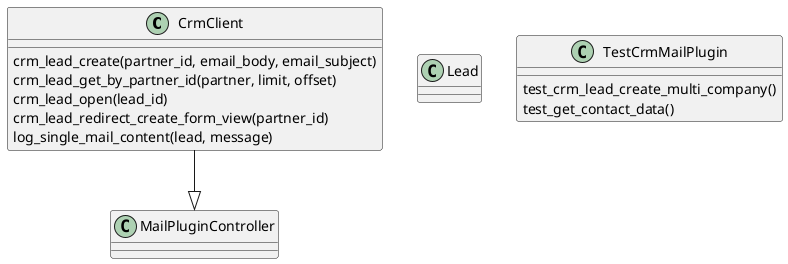 @startuml classes_crm_mail_plugin
set namespaceSeparator none
class "CrmClient" as odoo_src.odoo.addons.crm_mail_plugin.controllers.crm_client.CrmClient {
  crm_lead_create(partner_id, email_body, email_subject)
  crm_lead_get_by_partner_id(partner, limit, offset)
  crm_lead_open(lead_id)
  crm_lead_redirect_create_form_view(partner_id)
  log_single_mail_content(lead, message)
}
class "Lead" as odoo_src.odoo.addons.crm_mail_plugin.models.crm_lead.Lead {
}
class "MailPluginController" as odoo_src.odoo.addons.crm_mail_plugin.controllers.mail_plugin.MailPluginController {
}
class "TestCrmMailPlugin" as odoo_src.odoo.addons.crm_mail_plugin.tests.test_crm_mail_plugin.TestCrmMailPlugin {
  test_crm_lead_create_multi_company()
  test_get_contact_data()
}
odoo_src.odoo.addons.crm_mail_plugin.controllers.crm_client.CrmClient --|> odoo_src.odoo.addons.crm_mail_plugin.controllers.mail_plugin.MailPluginController
@enduml
